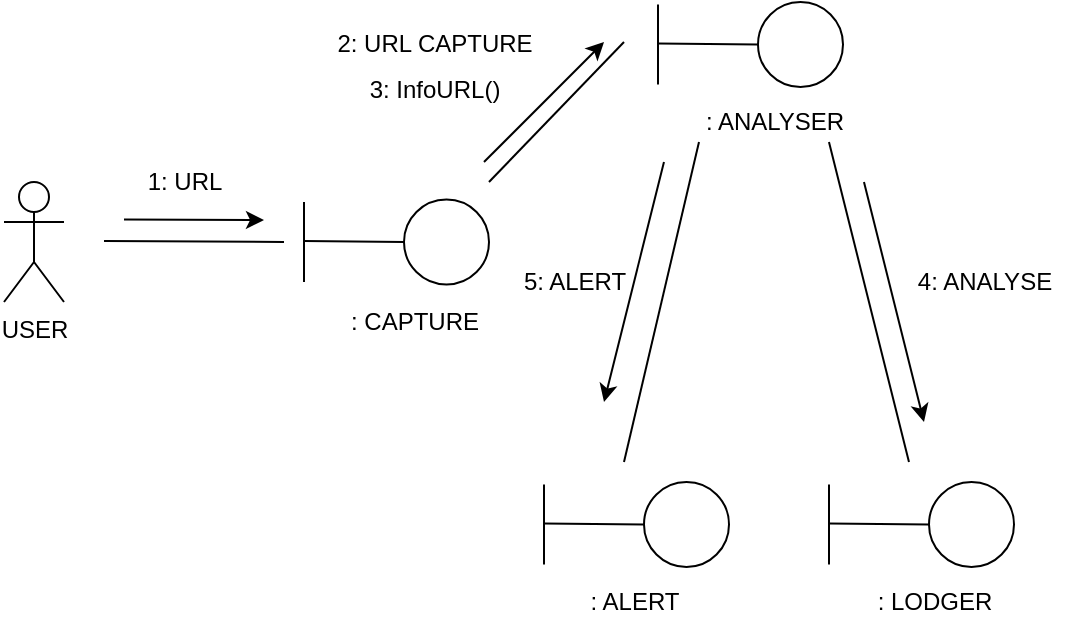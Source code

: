 <mxfile version="14.6.6" type="device"><diagram id="Ky8ePfK6YEaKQb-jzvEH" name="Page-1"><mxGraphModel dx="2066" dy="769" grid="1" gridSize="10" guides="1" tooltips="1" connect="1" arrows="1" fold="1" page="1" pageScale="1" pageWidth="827" pageHeight="1169" math="0" shadow="0"><root><mxCell id="0"/><mxCell id="1" parent="0"/><mxCell id="FfmTwBdOroCmHls1deAG-1" value="USER" style="shape=umlActor;verticalLabelPosition=bottom;verticalAlign=top;html=1;outlineConnect=0;" vertex="1" parent="1"><mxGeometry x="40" y="260" width="30" height="60" as="geometry"/></mxCell><mxCell id="FfmTwBdOroCmHls1deAG-2" value="" style="endArrow=none;html=1;" edge="1" parent="1"><mxGeometry width="50" height="50" relative="1" as="geometry"><mxPoint x="90" y="289.5" as="sourcePoint"/><mxPoint x="180" y="290" as="targetPoint"/><Array as="points"/></mxGeometry></mxCell><mxCell id="FfmTwBdOroCmHls1deAG-3" value="" style="endArrow=none;html=1;" edge="1" parent="1"><mxGeometry width="50" height="50" relative="1" as="geometry"><mxPoint x="190" y="310" as="sourcePoint"/><mxPoint x="190" y="270" as="targetPoint"/></mxGeometry></mxCell><mxCell id="FfmTwBdOroCmHls1deAG-4" value="" style="endArrow=none;html=1;" edge="1" parent="1"><mxGeometry width="50" height="50" relative="1" as="geometry"><mxPoint x="190" y="289.5" as="sourcePoint"/><mxPoint x="240" y="290" as="targetPoint"/></mxGeometry></mxCell><mxCell id="FfmTwBdOroCmHls1deAG-5" value="" style="ellipse;whiteSpace=wrap;html=1;aspect=fixed;" vertex="1" parent="1"><mxGeometry x="240" y="268.75" width="42.5" height="42.5" as="geometry"/></mxCell><mxCell id="FfmTwBdOroCmHls1deAG-6" value="" style="endArrow=none;html=1;" edge="1" parent="1"><mxGeometry width="50" height="50" relative="1" as="geometry"><mxPoint x="282.5" y="260" as="sourcePoint"/><mxPoint x="350" y="190" as="targetPoint"/></mxGeometry></mxCell><mxCell id="FfmTwBdOroCmHls1deAG-7" value="" style="endArrow=none;html=1;" edge="1" parent="1"><mxGeometry width="50" height="50" relative="1" as="geometry"><mxPoint x="367" y="211.25" as="sourcePoint"/><mxPoint x="367" y="171.25" as="targetPoint"/></mxGeometry></mxCell><mxCell id="FfmTwBdOroCmHls1deAG-8" value="" style="endArrow=none;html=1;" edge="1" parent="1"><mxGeometry width="50" height="50" relative="1" as="geometry"><mxPoint x="367" y="190.75" as="sourcePoint"/><mxPoint x="417" y="191.25" as="targetPoint"/></mxGeometry></mxCell><mxCell id="FfmTwBdOroCmHls1deAG-9" value="" style="ellipse;whiteSpace=wrap;html=1;aspect=fixed;" vertex="1" parent="1"><mxGeometry x="417" y="170" width="42.5" height="42.5" as="geometry"/></mxCell><mxCell id="FfmTwBdOroCmHls1deAG-10" value="" style="endArrow=none;html=1;" edge="1" parent="1"><mxGeometry width="50" height="50" relative="1" as="geometry"><mxPoint x="350" y="400" as="sourcePoint"/><mxPoint x="387.5" y="240" as="targetPoint"/></mxGeometry></mxCell><mxCell id="FfmTwBdOroCmHls1deAG-12" value="" style="endArrow=none;html=1;" edge="1" parent="1"><mxGeometry width="50" height="50" relative="1" as="geometry"><mxPoint x="310" y="451.25" as="sourcePoint"/><mxPoint x="310" y="411.25" as="targetPoint"/></mxGeometry></mxCell><mxCell id="FfmTwBdOroCmHls1deAG-13" value="" style="endArrow=none;html=1;" edge="1" parent="1"><mxGeometry width="50" height="50" relative="1" as="geometry"><mxPoint x="310" y="430.75" as="sourcePoint"/><mxPoint x="360" y="431.25" as="targetPoint"/></mxGeometry></mxCell><mxCell id="FfmTwBdOroCmHls1deAG-14" value="" style="ellipse;whiteSpace=wrap;html=1;aspect=fixed;" vertex="1" parent="1"><mxGeometry x="360" y="410" width="42.5" height="42.5" as="geometry"/></mxCell><mxCell id="FfmTwBdOroCmHls1deAG-18" value="" style="endArrow=none;html=1;" edge="1" parent="1"><mxGeometry width="50" height="50" relative="1" as="geometry"><mxPoint x="492.5" y="400" as="sourcePoint"/><mxPoint x="452.5" y="240" as="targetPoint"/></mxGeometry></mxCell><mxCell id="FfmTwBdOroCmHls1deAG-19" value="" style="endArrow=none;html=1;" edge="1" parent="1"><mxGeometry width="50" height="50" relative="1" as="geometry"><mxPoint x="452.5" y="451.25" as="sourcePoint"/><mxPoint x="452.5" y="411.25" as="targetPoint"/></mxGeometry></mxCell><mxCell id="FfmTwBdOroCmHls1deAG-20" value="" style="endArrow=none;html=1;" edge="1" parent="1"><mxGeometry width="50" height="50" relative="1" as="geometry"><mxPoint x="452.5" y="430.75" as="sourcePoint"/><mxPoint x="502.5" y="431.25" as="targetPoint"/></mxGeometry></mxCell><mxCell id="FfmTwBdOroCmHls1deAG-21" value="" style="ellipse;whiteSpace=wrap;html=1;aspect=fixed;" vertex="1" parent="1"><mxGeometry x="502.5" y="410" width="42.5" height="42.5" as="geometry"/></mxCell><mxCell id="FfmTwBdOroCmHls1deAG-22" value="" style="endArrow=classic;html=1;" edge="1" parent="1"><mxGeometry width="50" height="50" relative="1" as="geometry"><mxPoint x="100" y="278.75" as="sourcePoint"/><mxPoint x="170" y="279" as="targetPoint"/></mxGeometry></mxCell><mxCell id="FfmTwBdOroCmHls1deAG-23" value="" style="endArrow=classic;html=1;" edge="1" parent="1"><mxGeometry width="50" height="50" relative="1" as="geometry"><mxPoint x="280" y="250" as="sourcePoint"/><mxPoint x="340" y="190" as="targetPoint"/></mxGeometry></mxCell><mxCell id="FfmTwBdOroCmHls1deAG-24" value="" style="endArrow=classic;html=1;" edge="1" parent="1"><mxGeometry width="50" height="50" relative="1" as="geometry"><mxPoint x="370" y="250" as="sourcePoint"/><mxPoint x="340" y="370" as="targetPoint"/></mxGeometry></mxCell><mxCell id="FfmTwBdOroCmHls1deAG-25" value="" style="endArrow=classic;html=1;" edge="1" parent="1"><mxGeometry width="50" height="50" relative="1" as="geometry"><mxPoint x="470" y="260" as="sourcePoint"/><mxPoint x="500" y="380" as="targetPoint"/></mxGeometry></mxCell><mxCell id="FfmTwBdOroCmHls1deAG-26" value="1: URL" style="text;html=1;align=center;verticalAlign=middle;resizable=0;points=[];autosize=1;strokeColor=none;" vertex="1" parent="1"><mxGeometry x="105" y="250" width="50" height="20" as="geometry"/></mxCell><mxCell id="FfmTwBdOroCmHls1deAG-27" value=": CAPTURE" style="text;html=1;align=center;verticalAlign=middle;resizable=0;points=[];autosize=1;strokeColor=none;" vertex="1" parent="1"><mxGeometry x="205" y="320" width="80" height="20" as="geometry"/></mxCell><mxCell id="FfmTwBdOroCmHls1deAG-28" value=": ALERT" style="text;html=1;align=center;verticalAlign=middle;resizable=0;points=[];autosize=1;strokeColor=none;" vertex="1" parent="1"><mxGeometry x="325" y="460" width="60" height="20" as="geometry"/></mxCell><mxCell id="FfmTwBdOroCmHls1deAG-29" value=": LODGER" style="text;html=1;align=center;verticalAlign=middle;resizable=0;points=[];autosize=1;strokeColor=none;" vertex="1" parent="1"><mxGeometry x="470" y="460" width="70" height="20" as="geometry"/></mxCell><mxCell id="FfmTwBdOroCmHls1deAG-30" value="5: ALERT" style="text;html=1;align=center;verticalAlign=middle;resizable=0;points=[];autosize=1;strokeColor=none;" vertex="1" parent="1"><mxGeometry x="290" y="300" width="70" height="20" as="geometry"/></mxCell><mxCell id="FfmTwBdOroCmHls1deAG-31" value="4: ANALYSE" style="text;html=1;align=center;verticalAlign=middle;resizable=0;points=[];autosize=1;strokeColor=none;" vertex="1" parent="1"><mxGeometry x="490" y="300" width="80" height="20" as="geometry"/></mxCell><mxCell id="FfmTwBdOroCmHls1deAG-32" value=": ANALYSER" style="text;html=1;align=center;verticalAlign=middle;resizable=0;points=[];autosize=1;strokeColor=none;" vertex="1" parent="1"><mxGeometry x="380" y="220" width="90" height="20" as="geometry"/></mxCell><mxCell id="FfmTwBdOroCmHls1deAG-33" value="3: InfoURL()" style="text;html=1;align=center;verticalAlign=middle;resizable=0;points=[];autosize=1;strokeColor=none;" vertex="1" parent="1"><mxGeometry x="215" y="203.5" width="80" height="20" as="geometry"/></mxCell><mxCell id="FfmTwBdOroCmHls1deAG-34" value="2: URL CAPTURE" style="text;html=1;align=center;verticalAlign=middle;resizable=0;points=[];autosize=1;strokeColor=none;" vertex="1" parent="1"><mxGeometry x="200" y="181" width="110" height="20" as="geometry"/></mxCell></root></mxGraphModel></diagram></mxfile>